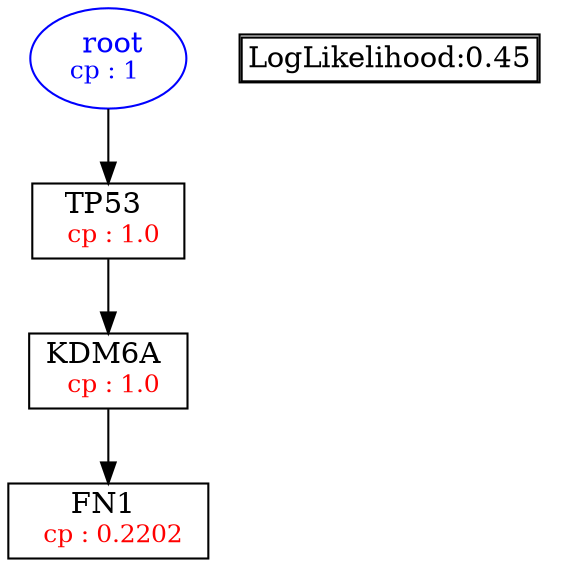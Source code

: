 digraph tree {
    "root" [label=<<font color='Blue'> root</font><br/><font color='Blue' POINT-SIZE='12'>cp : 1 </font>>, shape=oval, color=Blue];
    "S2" [label =<TP53 <br/> <font color='Red' POINT-SIZE='12'> cp : 1.0 </font>>, shape=box];
    "S3" [label =<KDM6A <br/> <font color='Red' POINT-SIZE='12'> cp : 1.0 </font>>, shape=box];
    "S1" [label =<FN1 <br/> <font color='Red' POINT-SIZE='12'> cp : 0.2202 </font>>, shape=box];
    "root" -> "S2";
    "S2" -> "S3";
    "S3" -> "S1";

    node[shape=plaintext]
    fontsize="10"
    struct1 [label=
    <<TABLE BORDER="1" CELLBORDER="1" CELLSPACING="0" >
    <TR><TD ALIGN="LEFT">LogLikelihood:0.45</TD></TR>
    </TABLE>>];

}
